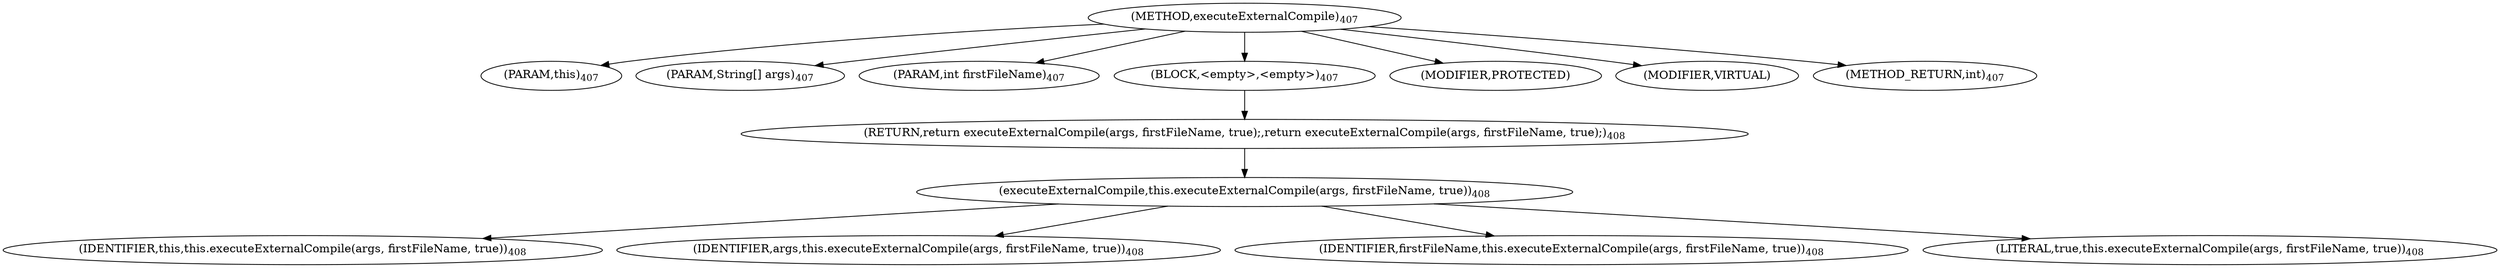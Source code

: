 digraph "executeExternalCompile" {  
"925" [label = <(METHOD,executeExternalCompile)<SUB>407</SUB>> ]
"40" [label = <(PARAM,this)<SUB>407</SUB>> ]
"926" [label = <(PARAM,String[] args)<SUB>407</SUB>> ]
"927" [label = <(PARAM,int firstFileName)<SUB>407</SUB>> ]
"928" [label = <(BLOCK,&lt;empty&gt;,&lt;empty&gt;)<SUB>407</SUB>> ]
"929" [label = <(RETURN,return executeExternalCompile(args, firstFileName, true);,return executeExternalCompile(args, firstFileName, true);)<SUB>408</SUB>> ]
"930" [label = <(executeExternalCompile,this.executeExternalCompile(args, firstFileName, true))<SUB>408</SUB>> ]
"39" [label = <(IDENTIFIER,this,this.executeExternalCompile(args, firstFileName, true))<SUB>408</SUB>> ]
"931" [label = <(IDENTIFIER,args,this.executeExternalCompile(args, firstFileName, true))<SUB>408</SUB>> ]
"932" [label = <(IDENTIFIER,firstFileName,this.executeExternalCompile(args, firstFileName, true))<SUB>408</SUB>> ]
"933" [label = <(LITERAL,true,this.executeExternalCompile(args, firstFileName, true))<SUB>408</SUB>> ]
"934" [label = <(MODIFIER,PROTECTED)> ]
"935" [label = <(MODIFIER,VIRTUAL)> ]
"936" [label = <(METHOD_RETURN,int)<SUB>407</SUB>> ]
  "925" -> "40" 
  "925" -> "926" 
  "925" -> "927" 
  "925" -> "928" 
  "925" -> "934" 
  "925" -> "935" 
  "925" -> "936" 
  "928" -> "929" 
  "929" -> "930" 
  "930" -> "39" 
  "930" -> "931" 
  "930" -> "932" 
  "930" -> "933" 
}

